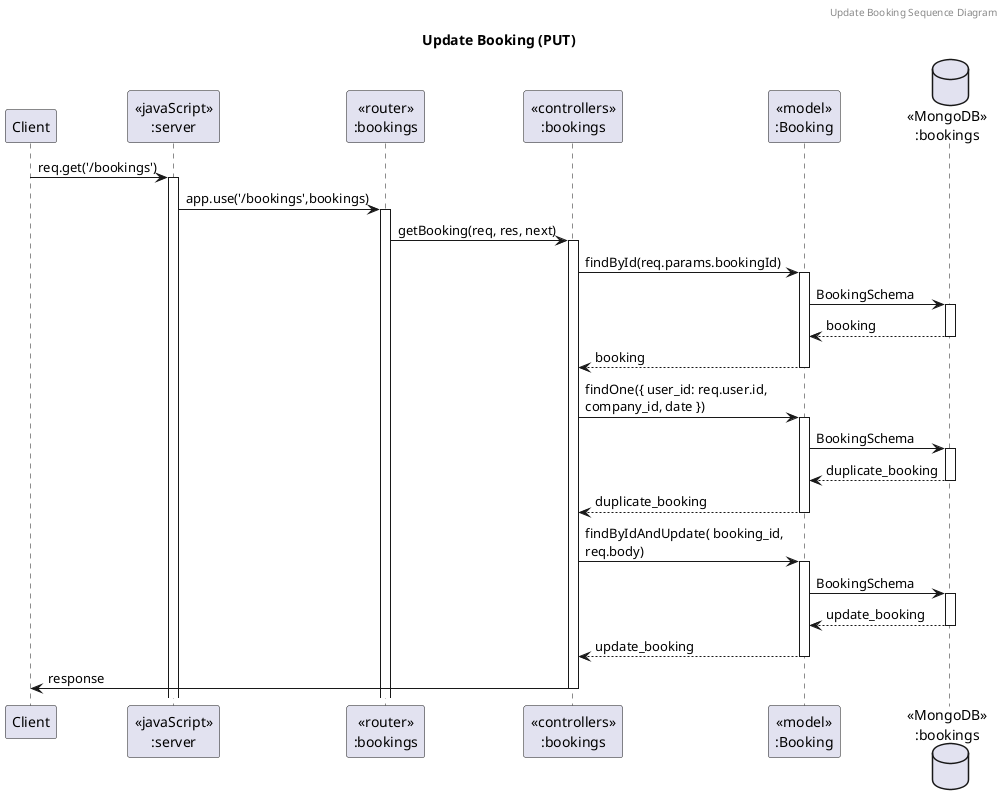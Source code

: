 @startuml Update Booking (PUT)

header Update Booking Sequence Diagram
title "Update Booking (PUT)"

participant "Client" as client
participant "<<javaScript>>\n:server" as server
participant "<<router>>\n:bookings" as routerBookings
participant "<<controllers>>\n:bookings" as controllersBookings
participant "<<model>>\n:Booking" as modelBooking
database "<<MongoDB>>\n:bookings" as BookingsDatabase

client->server ++:req.get('/bookings')
server->routerBookings ++:app.use('/bookings',bookings)
routerBookings -> controllersBookings ++: getBooking(req, res, next)
controllersBookings->modelBooking ++:findById(req.params.bookingId)
modelBooking ->BookingsDatabase ++: BookingSchema
BookingsDatabase --> modelBooking --: booking
controllersBookings <-- modelBooking --:booking
controllersBookings->modelBooking ++:findOne({ user_id: req.user.id, \ncompany_id, date })
modelBooking ->BookingsDatabase ++: BookingSchema
BookingsDatabase --> modelBooking --: duplicate_booking
controllersBookings <-- modelBooking --:duplicate_booking
controllersBookings->modelBooking ++:findByIdAndUpdate( booking_id, \nreq.body)
modelBooking ->BookingsDatabase ++: BookingSchema
BookingsDatabase --> modelBooking --: update_booking
controllersBookings <-- modelBooking --:update_booking
controllersBookings->client --:response

@enduml
